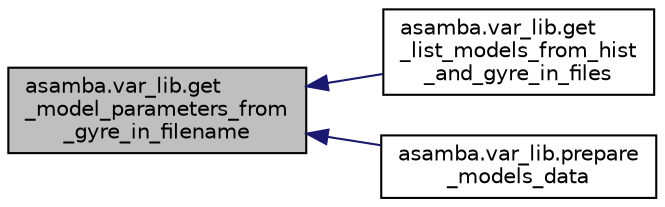 digraph "asamba.var_lib.get_model_parameters_from_gyre_in_filename"
{
  edge [fontname="Helvetica",fontsize="10",labelfontname="Helvetica",labelfontsize="10"];
  node [fontname="Helvetica",fontsize="10",shape=record];
  rankdir="LR";
  Node28 [label="asamba.var_lib.get\l_model_parameters_from\l_gyre_in_filename",height=0.2,width=0.4,color="black", fillcolor="grey75", style="filled", fontcolor="black"];
  Node28 -> Node29 [dir="back",color="midnightblue",fontsize="10",style="solid",fontname="Helvetica"];
  Node29 [label="asamba.var_lib.get\l_list_models_from_hist\l_and_gyre_in_files",height=0.2,width=0.4,color="black", fillcolor="white", style="filled",URL="$namespaceasamba_1_1var__lib.html#a31c9bde7f3cc889b6f3bd873d002dbf1"];
  Node28 -> Node30 [dir="back",color="midnightblue",fontsize="10",style="solid",fontname="Helvetica"];
  Node30 [label="asamba.var_lib.prepare\l_models_data",height=0.2,width=0.4,color="black", fillcolor="white", style="filled",URL="$namespaceasamba_1_1var__lib.html#ac3a34f468d31f54f0d29486fbd1d3ab5"];
}
